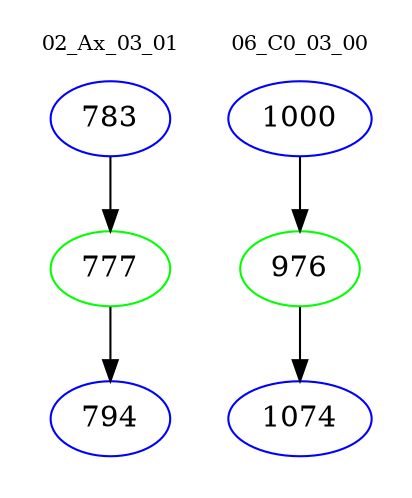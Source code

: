 digraph{
subgraph cluster_0 {
color = white
label = "02_Ax_03_01";
fontsize=10;
T0_783 [label="783", color="blue"]
T0_783 -> T0_777 [color="black"]
T0_777 [label="777", color="green"]
T0_777 -> T0_794 [color="black"]
T0_794 [label="794", color="blue"]
}
subgraph cluster_1 {
color = white
label = "06_C0_03_00";
fontsize=10;
T1_1000 [label="1000", color="blue"]
T1_1000 -> T1_976 [color="black"]
T1_976 [label="976", color="green"]
T1_976 -> T1_1074 [color="black"]
T1_1074 [label="1074", color="blue"]
}
}
